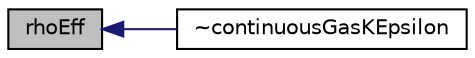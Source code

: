 digraph "rhoEff"
{
  bgcolor="transparent";
  edge [fontname="Helvetica",fontsize="10",labelfontname="Helvetica",labelfontsize="10"];
  node [fontname="Helvetica",fontsize="10",shape=record];
  rankdir="LR";
  Node244 [label="rhoEff",height=0.2,width=0.4,color="black", fillcolor="grey75", style="filled", fontcolor="black"];
  Node244 -> Node245 [dir="back",color="midnightblue",fontsize="10",style="solid",fontname="Helvetica"];
  Node245 [label="~continuousGasKEpsilon",height=0.2,width=0.4,color="black",URL="$a32097.html#a4dab72d72715891dccb77dd16a128204",tooltip="Destructor. "];
}
